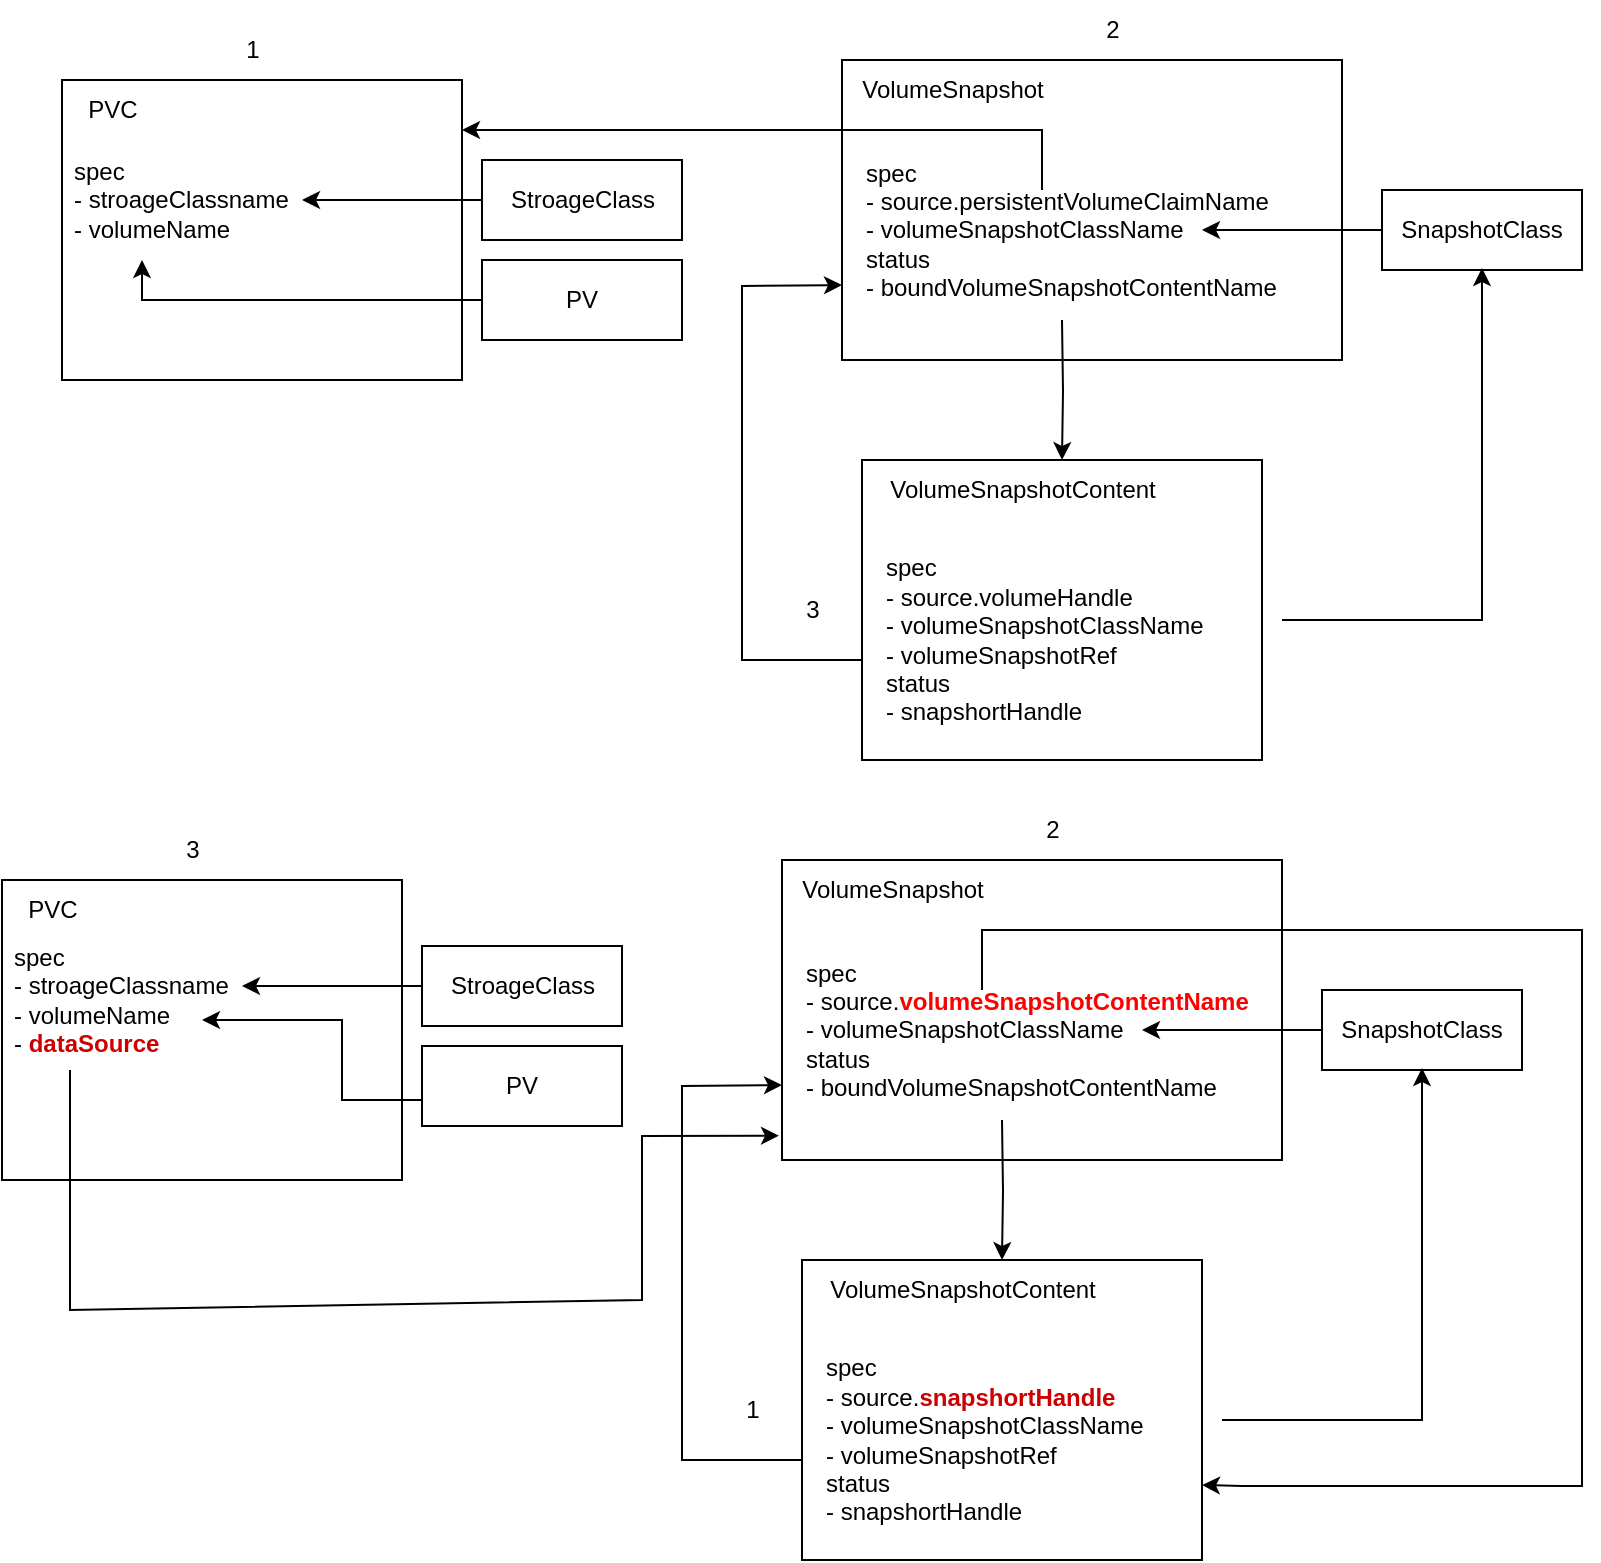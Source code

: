 <mxfile version="20.2.4" type="device"><diagram id="NjnR1GozBwtI9uPULmap" name="Page-1"><mxGraphModel dx="1097" dy="616" grid="1" gridSize="10" guides="1" tooltips="1" connect="1" arrows="1" fold="1" page="1" pageScale="1" pageWidth="850" pageHeight="1100" math="0" shadow="0"><root><mxCell id="0"/><mxCell id="1" parent="0"/><mxCell id="hFZypupsRjsq9Xe-ok1E-9" value="" style="whiteSpace=wrap;html=1;" vertex="1" parent="1"><mxGeometry x="480" y="250" width="250" height="150" as="geometry"/></mxCell><mxCell id="hFZypupsRjsq9Xe-ok1E-1" value="" style="whiteSpace=wrap;html=1;" vertex="1" parent="1"><mxGeometry x="90" y="260" width="200" height="150" as="geometry"/></mxCell><mxCell id="hFZypupsRjsq9Xe-ok1E-2" value="PVC" style="text;html=1;align=center;verticalAlign=middle;resizable=0;points=[];autosize=1;strokeColor=none;fillColor=none;" vertex="1" parent="1"><mxGeometry x="90" y="260" width="50" height="30" as="geometry"/></mxCell><mxCell id="hFZypupsRjsq9Xe-ok1E-3" value="" style="whiteSpace=wrap;html=1;" vertex="1" parent="1"><mxGeometry x="300" y="300" width="100" height="40" as="geometry"/></mxCell><mxCell id="hFZypupsRjsq9Xe-ok1E-6" style="edgeStyle=orthogonalEdgeStyle;rounded=0;orthogonalLoop=1;jettySize=auto;html=1;" edge="1" parent="1" source="hFZypupsRjsq9Xe-ok1E-4"><mxGeometry relative="1" as="geometry"><mxPoint x="210" y="320" as="targetPoint"/></mxGeometry></mxCell><mxCell id="hFZypupsRjsq9Xe-ok1E-4" value="StroageClass" style="text;html=1;align=center;verticalAlign=middle;resizable=0;points=[];autosize=1;strokeColor=none;fillColor=none;" vertex="1" parent="1"><mxGeometry x="300" y="305" width="100" height="30" as="geometry"/></mxCell><mxCell id="hFZypupsRjsq9Xe-ok1E-5" value="spec&lt;br&gt;- stroageClassname&lt;br&gt;- volumeName" style="text;html=1;align=left;verticalAlign=middle;resizable=0;points=[];autosize=1;strokeColor=none;fillColor=none;" vertex="1" parent="1"><mxGeometry x="94" y="290" width="130" height="60" as="geometry"/></mxCell><mxCell id="hFZypupsRjsq9Xe-ok1E-8" style="edgeStyle=orthogonalEdgeStyle;rounded=0;orthogonalLoop=1;jettySize=auto;html=1;" edge="1" parent="1" source="hFZypupsRjsq9Xe-ok1E-7"><mxGeometry relative="1" as="geometry"><mxPoint x="130" y="350" as="targetPoint"/><Array as="points"><mxPoint x="210" y="370"/><mxPoint x="210" y="370"/></Array></mxGeometry></mxCell><mxCell id="hFZypupsRjsq9Xe-ok1E-7" value="PV" style="whiteSpace=wrap;html=1;" vertex="1" parent="1"><mxGeometry x="300" y="350" width="100" height="40" as="geometry"/></mxCell><mxCell id="hFZypupsRjsq9Xe-ok1E-18" style="edgeStyle=orthogonalEdgeStyle;rounded=0;orthogonalLoop=1;jettySize=auto;html=1;" edge="1" parent="1" target="hFZypupsRjsq9Xe-ok1E-15"><mxGeometry relative="1" as="geometry"><mxPoint x="590" y="380" as="sourcePoint"/></mxGeometry></mxCell><mxCell id="hFZypupsRjsq9Xe-ok1E-10" value="VolumeSnapshot" style="text;html=1;align=center;verticalAlign=middle;resizable=0;points=[];autosize=1;strokeColor=none;fillColor=none;" vertex="1" parent="1"><mxGeometry x="480" y="250" width="110" height="30" as="geometry"/></mxCell><mxCell id="hFZypupsRjsq9Xe-ok1E-11" style="edgeStyle=orthogonalEdgeStyle;rounded=0;orthogonalLoop=1;jettySize=auto;html=1;" edge="1" parent="1"><mxGeometry relative="1" as="geometry"><mxPoint x="750" y="335" as="sourcePoint"/><mxPoint x="660" y="335" as="targetPoint"/></mxGeometry></mxCell><mxCell id="hFZypupsRjsq9Xe-ok1E-12" value="spec&lt;br&gt;- source.persistentVolumeClaimName&lt;br&gt;- volumeSnapshotClassName&lt;br&gt;status&lt;br&gt;- boundVolumeSnapshotContentName" style="text;html=1;align=left;verticalAlign=middle;resizable=0;points=[];autosize=1;strokeColor=none;fillColor=none;" vertex="1" parent="1"><mxGeometry x="490" y="290" width="230" height="90" as="geometry"/></mxCell><mxCell id="hFZypupsRjsq9Xe-ok1E-13" style="edgeStyle=orthogonalEdgeStyle;rounded=0;orthogonalLoop=1;jettySize=auto;html=1;" edge="1" parent="1" target="hFZypupsRjsq9Xe-ok1E-1"><mxGeometry relative="1" as="geometry"><mxPoint x="292" y="280" as="targetPoint"/><mxPoint x="580" y="315" as="sourcePoint"/><Array as="points"><mxPoint x="580" y="285"/></Array></mxGeometry></mxCell><mxCell id="hFZypupsRjsq9Xe-ok1E-14" value="SnapshotClass" style="whiteSpace=wrap;html=1;" vertex="1" parent="1"><mxGeometry x="750" y="315" width="100" height="40" as="geometry"/></mxCell><mxCell id="hFZypupsRjsq9Xe-ok1E-15" value="" style="whiteSpace=wrap;html=1;" vertex="1" parent="1"><mxGeometry x="490" y="450" width="200" height="150" as="geometry"/></mxCell><mxCell id="hFZypupsRjsq9Xe-ok1E-16" value="VolumeSnapshotContent" style="text;html=1;align=center;verticalAlign=middle;resizable=0;points=[];autosize=1;strokeColor=none;fillColor=none;" vertex="1" parent="1"><mxGeometry x="490" y="450" width="160" height="30" as="geometry"/></mxCell><mxCell id="hFZypupsRjsq9Xe-ok1E-17" value="spec&lt;br&gt;- source.volumeHandle&lt;br&gt;- volumeSnapshotClassName&lt;br&gt;- volumeSnapshotRef&lt;br&gt;status&lt;br&gt;- snapshortHandle" style="text;html=1;align=left;verticalAlign=middle;resizable=0;points=[];autosize=1;strokeColor=none;fillColor=none;" vertex="1" parent="1"><mxGeometry x="500" y="490" width="180" height="100" as="geometry"/></mxCell><mxCell id="hFZypupsRjsq9Xe-ok1E-19" value="" style="endArrow=classic;html=1;rounded=0;" edge="1" parent="1"><mxGeometry width="50" height="50" relative="1" as="geometry"><mxPoint x="700" y="530" as="sourcePoint"/><mxPoint x="800" y="354" as="targetPoint"/><Array as="points"><mxPoint x="800" y="530"/></Array></mxGeometry></mxCell><mxCell id="hFZypupsRjsq9Xe-ok1E-20" value="" style="endArrow=classic;html=1;rounded=0;entryX=0;entryY=0.75;entryDx=0;entryDy=0;exitX=0;exitY=0.667;exitDx=0;exitDy=0;exitPerimeter=0;" edge="1" parent="1" source="hFZypupsRjsq9Xe-ok1E-15" target="hFZypupsRjsq9Xe-ok1E-9"><mxGeometry width="50" height="50" relative="1" as="geometry"><mxPoint x="480" y="553" as="sourcePoint"/><mxPoint x="430" y="377" as="targetPoint"/><Array as="points"><mxPoint x="430" y="550"/><mxPoint x="430" y="363"/></Array></mxGeometry></mxCell><mxCell id="hFZypupsRjsq9Xe-ok1E-21" value="1" style="text;html=1;align=center;verticalAlign=middle;resizable=0;points=[];autosize=1;strokeColor=none;fillColor=none;" vertex="1" parent="1"><mxGeometry x="170" y="230" width="30" height="30" as="geometry"/></mxCell><mxCell id="hFZypupsRjsq9Xe-ok1E-23" value="2" style="text;html=1;align=center;verticalAlign=middle;resizable=0;points=[];autosize=1;strokeColor=none;fillColor=none;" vertex="1" parent="1"><mxGeometry x="600" y="220" width="30" height="30" as="geometry"/></mxCell><mxCell id="hFZypupsRjsq9Xe-ok1E-24" value="3" style="text;html=1;align=center;verticalAlign=middle;resizable=0;points=[];autosize=1;strokeColor=none;fillColor=none;" vertex="1" parent="1"><mxGeometry x="450" y="510" width="30" height="30" as="geometry"/></mxCell><mxCell id="hFZypupsRjsq9Xe-ok1E-25" value="" style="whiteSpace=wrap;html=1;" vertex="1" parent="1"><mxGeometry x="450" y="650" width="250" height="150" as="geometry"/></mxCell><mxCell id="hFZypupsRjsq9Xe-ok1E-26" value="" style="whiteSpace=wrap;html=1;" vertex="1" parent="1"><mxGeometry x="60" y="660" width="200" height="150" as="geometry"/></mxCell><mxCell id="hFZypupsRjsq9Xe-ok1E-27" value="PVC" style="text;html=1;align=center;verticalAlign=middle;resizable=0;points=[];autosize=1;strokeColor=none;fillColor=none;" vertex="1" parent="1"><mxGeometry x="60" y="660" width="50" height="30" as="geometry"/></mxCell><mxCell id="hFZypupsRjsq9Xe-ok1E-28" value="" style="whiteSpace=wrap;html=1;" vertex="1" parent="1"><mxGeometry x="270" y="693" width="100" height="40" as="geometry"/></mxCell><mxCell id="hFZypupsRjsq9Xe-ok1E-29" style="edgeStyle=orthogonalEdgeStyle;rounded=0;orthogonalLoop=1;jettySize=auto;html=1;" edge="1" parent="1" source="hFZypupsRjsq9Xe-ok1E-30"><mxGeometry relative="1" as="geometry"><mxPoint x="180" y="713.0" as="targetPoint"/></mxGeometry></mxCell><mxCell id="hFZypupsRjsq9Xe-ok1E-30" value="StroageClass" style="text;html=1;align=center;verticalAlign=middle;resizable=0;points=[];autosize=1;strokeColor=none;fillColor=none;" vertex="1" parent="1"><mxGeometry x="270" y="698" width="100" height="30" as="geometry"/></mxCell><mxCell id="hFZypupsRjsq9Xe-ok1E-31" value="spec&lt;br&gt;- stroageClassname&lt;br&gt;- volumeName&lt;br&gt;- &lt;b&gt;&lt;font color=&quot;#cc0000&quot;&gt;dataSource&lt;/font&gt;&lt;/b&gt;" style="text;html=1;align=left;verticalAlign=middle;resizable=0;points=[];autosize=1;strokeColor=none;fillColor=none;" vertex="1" parent="1"><mxGeometry x="64" y="685" width="130" height="70" as="geometry"/></mxCell><mxCell id="hFZypupsRjsq9Xe-ok1E-32" style="edgeStyle=orthogonalEdgeStyle;rounded=0;orthogonalLoop=1;jettySize=auto;html=1;" edge="1" parent="1" source="hFZypupsRjsq9Xe-ok1E-33"><mxGeometry relative="1" as="geometry"><mxPoint x="160" y="730" as="targetPoint"/><Array as="points"><mxPoint x="230" y="770"/><mxPoint x="230" y="730"/><mxPoint x="160" y="730"/></Array></mxGeometry></mxCell><mxCell id="hFZypupsRjsq9Xe-ok1E-33" value="PV" style="whiteSpace=wrap;html=1;" vertex="1" parent="1"><mxGeometry x="270" y="743" width="100" height="40" as="geometry"/></mxCell><mxCell id="hFZypupsRjsq9Xe-ok1E-34" style="edgeStyle=orthogonalEdgeStyle;rounded=0;orthogonalLoop=1;jettySize=auto;html=1;" edge="1" parent="1" target="hFZypupsRjsq9Xe-ok1E-40"><mxGeometry relative="1" as="geometry"><mxPoint x="560.0" y="780.0" as="sourcePoint"/></mxGeometry></mxCell><mxCell id="hFZypupsRjsq9Xe-ok1E-35" value="VolumeSnapshot" style="text;html=1;align=center;verticalAlign=middle;resizable=0;points=[];autosize=1;strokeColor=none;fillColor=none;" vertex="1" parent="1"><mxGeometry x="450" y="650" width="110" height="30" as="geometry"/></mxCell><mxCell id="hFZypupsRjsq9Xe-ok1E-36" style="edgeStyle=orthogonalEdgeStyle;rounded=0;orthogonalLoop=1;jettySize=auto;html=1;" edge="1" parent="1"><mxGeometry relative="1" as="geometry"><mxPoint x="720.0" y="735.0" as="sourcePoint"/><mxPoint x="630.0" y="735.0" as="targetPoint"/></mxGeometry></mxCell><mxCell id="hFZypupsRjsq9Xe-ok1E-37" value="spec&lt;br&gt;- source.&lt;font color=&quot;#ff0000&quot;&gt;&lt;b&gt;volumeSnapshotContentName&lt;/b&gt;&lt;/font&gt;&lt;br&gt;- volumeSnapshotClassName&lt;br&gt;status&lt;br&gt;- boundVolumeSnapshotContentName" style="text;html=1;align=left;verticalAlign=middle;resizable=0;points=[];autosize=1;strokeColor=none;fillColor=none;" vertex="1" parent="1"><mxGeometry x="460" y="690" width="240" height="90" as="geometry"/></mxCell><mxCell id="hFZypupsRjsq9Xe-ok1E-38" style="edgeStyle=orthogonalEdgeStyle;rounded=0;orthogonalLoop=1;jettySize=auto;html=1;entryX=1;entryY=0.75;entryDx=0;entryDy=0;" edge="1" parent="1" target="hFZypupsRjsq9Xe-ok1E-40"><mxGeometry relative="1" as="geometry"><mxPoint x="880" y="960" as="targetPoint"/><mxPoint x="550.0" y="715.0" as="sourcePoint"/><Array as="points"><mxPoint x="550" y="685"/><mxPoint x="850" y="685"/><mxPoint x="850" y="963"/><mxPoint x="680" y="963"/></Array></mxGeometry></mxCell><mxCell id="hFZypupsRjsq9Xe-ok1E-39" value="SnapshotClass" style="whiteSpace=wrap;html=1;" vertex="1" parent="1"><mxGeometry x="720" y="715" width="100" height="40" as="geometry"/></mxCell><mxCell id="hFZypupsRjsq9Xe-ok1E-40" value="" style="whiteSpace=wrap;html=1;" vertex="1" parent="1"><mxGeometry x="460" y="850" width="200" height="150" as="geometry"/></mxCell><mxCell id="hFZypupsRjsq9Xe-ok1E-41" value="VolumeSnapshotContent" style="text;html=1;align=center;verticalAlign=middle;resizable=0;points=[];autosize=1;strokeColor=none;fillColor=none;" vertex="1" parent="1"><mxGeometry x="460" y="850" width="160" height="30" as="geometry"/></mxCell><mxCell id="hFZypupsRjsq9Xe-ok1E-42" value="spec&lt;br&gt;- source.&lt;font color=&quot;#cc0000&quot;&gt;&lt;b&gt;snapshortHandle&lt;/b&gt;&lt;/font&gt;&lt;br&gt;- volumeSnapshotClassName&lt;br&gt;- volumeSnapshotRef&lt;br&gt;status&lt;br&gt;- snapshortHandle" style="text;html=1;align=left;verticalAlign=middle;resizable=0;points=[];autosize=1;strokeColor=none;fillColor=none;" vertex="1" parent="1"><mxGeometry x="470" y="890" width="180" height="100" as="geometry"/></mxCell><mxCell id="hFZypupsRjsq9Xe-ok1E-43" value="" style="endArrow=classic;html=1;rounded=0;" edge="1" parent="1"><mxGeometry width="50" height="50" relative="1" as="geometry"><mxPoint x="670.0" y="930" as="sourcePoint"/><mxPoint x="770.0" y="754" as="targetPoint"/><Array as="points"><mxPoint x="770" y="930"/></Array></mxGeometry></mxCell><mxCell id="hFZypupsRjsq9Xe-ok1E-44" value="" style="endArrow=classic;html=1;rounded=0;entryX=0;entryY=0.75;entryDx=0;entryDy=0;exitX=0;exitY=0.667;exitDx=0;exitDy=0;exitPerimeter=0;" edge="1" parent="1" source="hFZypupsRjsq9Xe-ok1E-40" target="hFZypupsRjsq9Xe-ok1E-25"><mxGeometry width="50" height="50" relative="1" as="geometry"><mxPoint x="450" y="953" as="sourcePoint"/><mxPoint x="400" y="777" as="targetPoint"/><Array as="points"><mxPoint x="400" y="950"/><mxPoint x="400" y="763"/></Array></mxGeometry></mxCell><mxCell id="hFZypupsRjsq9Xe-ok1E-45" value="3" style="text;html=1;align=center;verticalAlign=middle;resizable=0;points=[];autosize=1;strokeColor=none;fillColor=none;" vertex="1" parent="1"><mxGeometry x="140" y="630" width="30" height="30" as="geometry"/></mxCell><mxCell id="hFZypupsRjsq9Xe-ok1E-46" value="2" style="text;html=1;align=center;verticalAlign=middle;resizable=0;points=[];autosize=1;strokeColor=none;fillColor=none;" vertex="1" parent="1"><mxGeometry x="570" y="620" width="30" height="30" as="geometry"/></mxCell><mxCell id="hFZypupsRjsq9Xe-ok1E-47" value="1" style="text;html=1;align=center;verticalAlign=middle;resizable=0;points=[];autosize=1;strokeColor=none;fillColor=none;" vertex="1" parent="1"><mxGeometry x="420" y="910" width="30" height="30" as="geometry"/></mxCell><mxCell id="hFZypupsRjsq9Xe-ok1E-48" value="" style="endArrow=classic;html=1;rounded=0;fontColor=#CC0000;entryX=-0.006;entryY=0.919;entryDx=0;entryDy=0;entryPerimeter=0;" edge="1" parent="1" target="hFZypupsRjsq9Xe-ok1E-25"><mxGeometry width="50" height="50" relative="1" as="geometry"><mxPoint x="94" y="755" as="sourcePoint"/><mxPoint x="154" y="875" as="targetPoint"/><Array as="points"><mxPoint x="94" y="875"/><mxPoint x="380" y="870"/><mxPoint x="380" y="788"/></Array></mxGeometry></mxCell></root></mxGraphModel></diagram></mxfile>